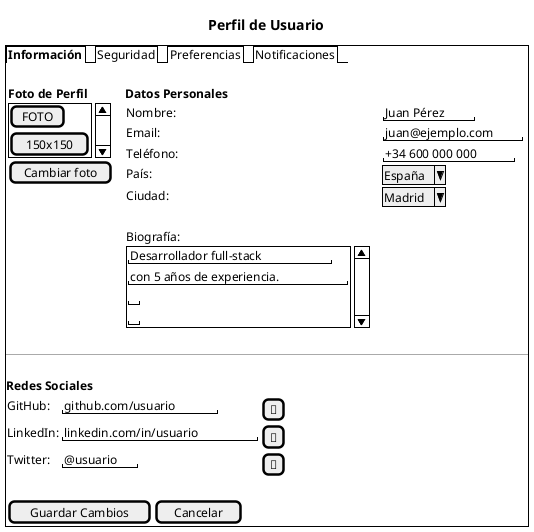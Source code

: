 @startsalt
title Perfil de Usuario

{+
{/ <b>Información | Seguridad | Preferencias | Notificaciones }
.
{
{
<b>Foto de Perfil</b>
{SI
[ FOTO ]
[ 150x150 ]
}
[Cambiar foto]
} | {
<b>Datos Personales</b>
{
Nombre: | "Juan Pérez "
Email: | "juan@ejemplo.com "
Teléfono: | "+34 600 000 000 "
País: | ^España^
Ciudad: | ^Madrid^
.
Biografía:
{SI
"Desarrollador full-stack "
"con 5 años de experiencia. "
" "
" "
}
}
}
}
.

---

.
<b>Redes Sociales</b>
{
GitHub: | "github.com/usuario " | [🔗]
LinkedIn: | "linkedin.com/in/usuario " | [🔗]
Twitter: | "@usuario " | [🔗]
}
.
{
[ Guardar Cambios ] | [ Cancelar ]
}
}
@endsalt